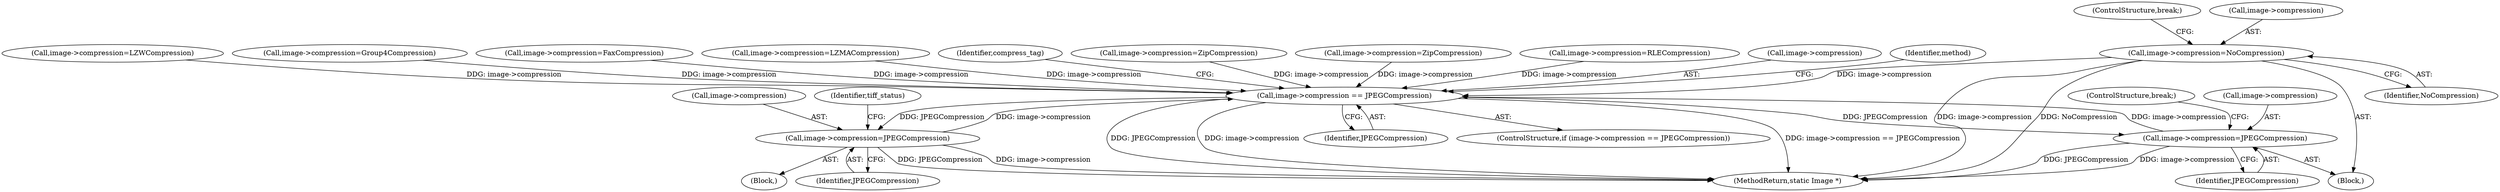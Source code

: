 digraph "0_ImageMagick_2bb6941a2d557f26a2f2049ade466e118eeaab91@pointer" {
"1001003" [label="(Call,image->compression=NoCompression)"];
"1001659" [label="(Call,image->compression == JPEGCompression)"];
"1001025" [label="(Call,image->compression=JPEGCompression)"];
"1001072" [label="(Call,image->compression=JPEGCompression)"];
"1001659" [label="(Call,image->compression == JPEGCompression)"];
"1001008" [label="(ControlStructure,break;)"];
"1001086" [label="(Call,image->compression=LZWCompression)"];
"1001007" [label="(Identifier,NoCompression)"];
"1003406" [label="(MethodReturn,static Image *)"];
"1001025" [label="(Call,image->compression=JPEGCompression)"];
"1001017" [label="(Call,image->compression=Group4Compression)"];
"1001010" [label="(Call,image->compression=FaxCompression)"];
"1001029" [label="(Identifier,JPEGCompression)"];
"1001076" [label="(Identifier,JPEGCompression)"];
"1001026" [label="(Call,image->compression)"];
"1001001" [label="(Block,)"];
"1001663" [label="(Identifier,JPEGCompression)"];
"1001079" [label="(Call,image->compression=LZMACompression)"];
"1001658" [label="(ControlStructure,if (image->compression == JPEGCompression))"];
"1001073" [label="(Call,image->compression)"];
"1001674" [label="(Identifier,compress_tag)"];
"1001100" [label="(Call,image->compression=ZipCompression)"];
"1001093" [label="(Call,image->compression=ZipCompression)"];
"1001024" [label="(Block,)"];
"1001107" [label="(Call,image->compression=RLECompression)"];
"1001660" [label="(Call,image->compression)"];
"1001003" [label="(Call,image->compression=NoCompression)"];
"1001072" [label="(Call,image->compression=JPEGCompression)"];
"1001077" [label="(ControlStructure,break;)"];
"1001004" [label="(Call,image->compression)"];
"1001665" [label="(Identifier,method)"];
"1001036" [label="(Identifier,tiff_status)"];
"1001003" -> "1001001"  [label="AST: "];
"1001003" -> "1001007"  [label="CFG: "];
"1001004" -> "1001003"  [label="AST: "];
"1001007" -> "1001003"  [label="AST: "];
"1001008" -> "1001003"  [label="CFG: "];
"1001003" -> "1003406"  [label="DDG: NoCompression"];
"1001003" -> "1003406"  [label="DDG: image->compression"];
"1001003" -> "1001659"  [label="DDG: image->compression"];
"1001659" -> "1001658"  [label="AST: "];
"1001659" -> "1001663"  [label="CFG: "];
"1001660" -> "1001659"  [label="AST: "];
"1001663" -> "1001659"  [label="AST: "];
"1001665" -> "1001659"  [label="CFG: "];
"1001674" -> "1001659"  [label="CFG: "];
"1001659" -> "1003406"  [label="DDG: image->compression"];
"1001659" -> "1003406"  [label="DDG: image->compression == JPEGCompression"];
"1001659" -> "1003406"  [label="DDG: JPEGCompression"];
"1001659" -> "1001025"  [label="DDG: JPEGCompression"];
"1001659" -> "1001072"  [label="DDG: JPEGCompression"];
"1001025" -> "1001659"  [label="DDG: image->compression"];
"1001107" -> "1001659"  [label="DDG: image->compression"];
"1001017" -> "1001659"  [label="DDG: image->compression"];
"1001093" -> "1001659"  [label="DDG: image->compression"];
"1001100" -> "1001659"  [label="DDG: image->compression"];
"1001010" -> "1001659"  [label="DDG: image->compression"];
"1001079" -> "1001659"  [label="DDG: image->compression"];
"1001086" -> "1001659"  [label="DDG: image->compression"];
"1001072" -> "1001659"  [label="DDG: image->compression"];
"1001025" -> "1001024"  [label="AST: "];
"1001025" -> "1001029"  [label="CFG: "];
"1001026" -> "1001025"  [label="AST: "];
"1001029" -> "1001025"  [label="AST: "];
"1001036" -> "1001025"  [label="CFG: "];
"1001025" -> "1003406"  [label="DDG: image->compression"];
"1001025" -> "1003406"  [label="DDG: JPEGCompression"];
"1001072" -> "1001001"  [label="AST: "];
"1001072" -> "1001076"  [label="CFG: "];
"1001073" -> "1001072"  [label="AST: "];
"1001076" -> "1001072"  [label="AST: "];
"1001077" -> "1001072"  [label="CFG: "];
"1001072" -> "1003406"  [label="DDG: image->compression"];
"1001072" -> "1003406"  [label="DDG: JPEGCompression"];
}
